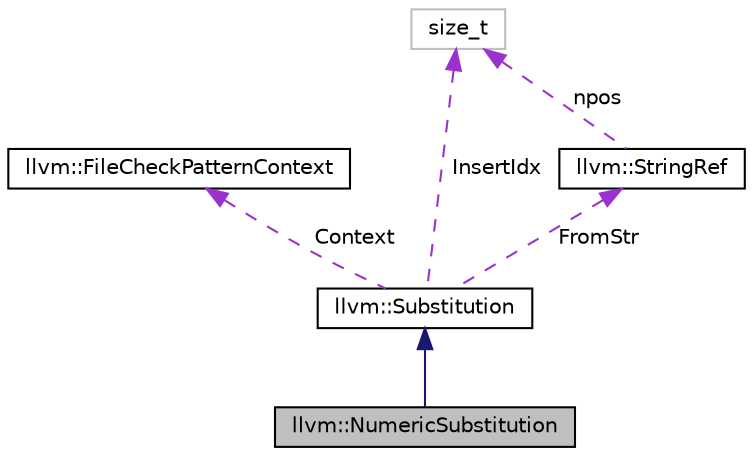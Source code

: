 digraph "llvm::NumericSubstitution"
{
 // LATEX_PDF_SIZE
  bgcolor="transparent";
  edge [fontname="Helvetica",fontsize="10",labelfontname="Helvetica",labelfontsize="10"];
  node [fontname="Helvetica",fontsize="10",shape=record];
  Node1 [label="llvm::NumericSubstitution",height=0.2,width=0.4,color="black", fillcolor="grey75", style="filled", fontcolor="black",tooltip=" "];
  Node2 -> Node1 [dir="back",color="midnightblue",fontsize="10",style="solid",fontname="Helvetica"];
  Node2 [label="llvm::Substitution",height=0.2,width=0.4,color="black",URL="$classllvm_1_1Substitution.html",tooltip="Class representing a substitution to perform in the RegExStr string."];
  Node3 -> Node2 [dir="back",color="darkorchid3",fontsize="10",style="dashed",label=" Context" ,fontname="Helvetica"];
  Node3 [label="llvm::FileCheckPatternContext",height=0.2,width=0.4,color="black",URL="$classllvm_1_1FileCheckPatternContext.html",tooltip="Class holding the Pattern global state, shared by all patterns: tables holding values of variables an..."];
  Node4 -> Node2 [dir="back",color="darkorchid3",fontsize="10",style="dashed",label=" FromStr" ,fontname="Helvetica"];
  Node4 [label="llvm::StringRef",height=0.2,width=0.4,color="black",URL="$classllvm_1_1StringRef.html",tooltip="StringRef - Represent a constant reference to a string, i.e."];
  Node5 -> Node4 [dir="back",color="darkorchid3",fontsize="10",style="dashed",label=" npos" ,fontname="Helvetica"];
  Node5 [label="size_t",height=0.2,width=0.4,color="grey75",tooltip=" "];
  Node5 -> Node2 [dir="back",color="darkorchid3",fontsize="10",style="dashed",label=" InsertIdx" ,fontname="Helvetica"];
}
